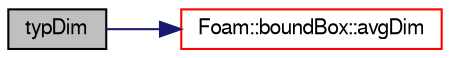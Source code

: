 digraph "typDim"
{
  bgcolor="transparent";
  edge [fontname="FreeSans",fontsize="10",labelfontname="FreeSans",labelfontsize="10"];
  node [fontname="FreeSans",fontsize="10",shape=record];
  rankdir="LR";
  Node25 [label="typDim",height=0.2,width=0.4,color="black", fillcolor="grey75", style="filled", fontcolor="black"];
  Node25 -> Node26 [color="midnightblue",fontsize="10",style="solid",fontname="FreeSans"];
  Node26 [label="Foam::boundBox::avgDim",height=0.2,width=0.4,color="red",URL="$a27102.html#aa81159f5355f2f2a168c36632aafe1d0",tooltip="Average length/height/width dimension. "];
}
